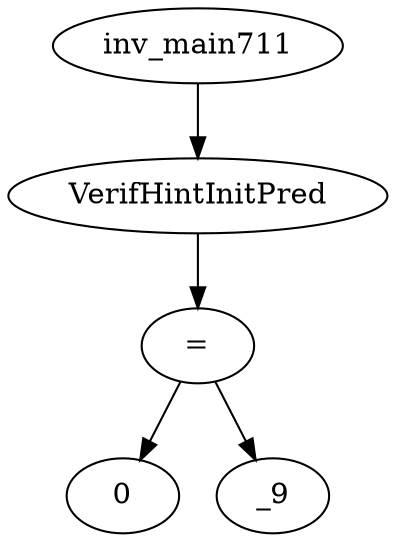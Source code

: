 digraph dag {
0 [label="inv_main711"];
1 [label="VerifHintInitPred"];
2 [label="="];
3 [label="0"];
4 [label="_9"];
0->1
1->2
2->4
2 -> 3
}

